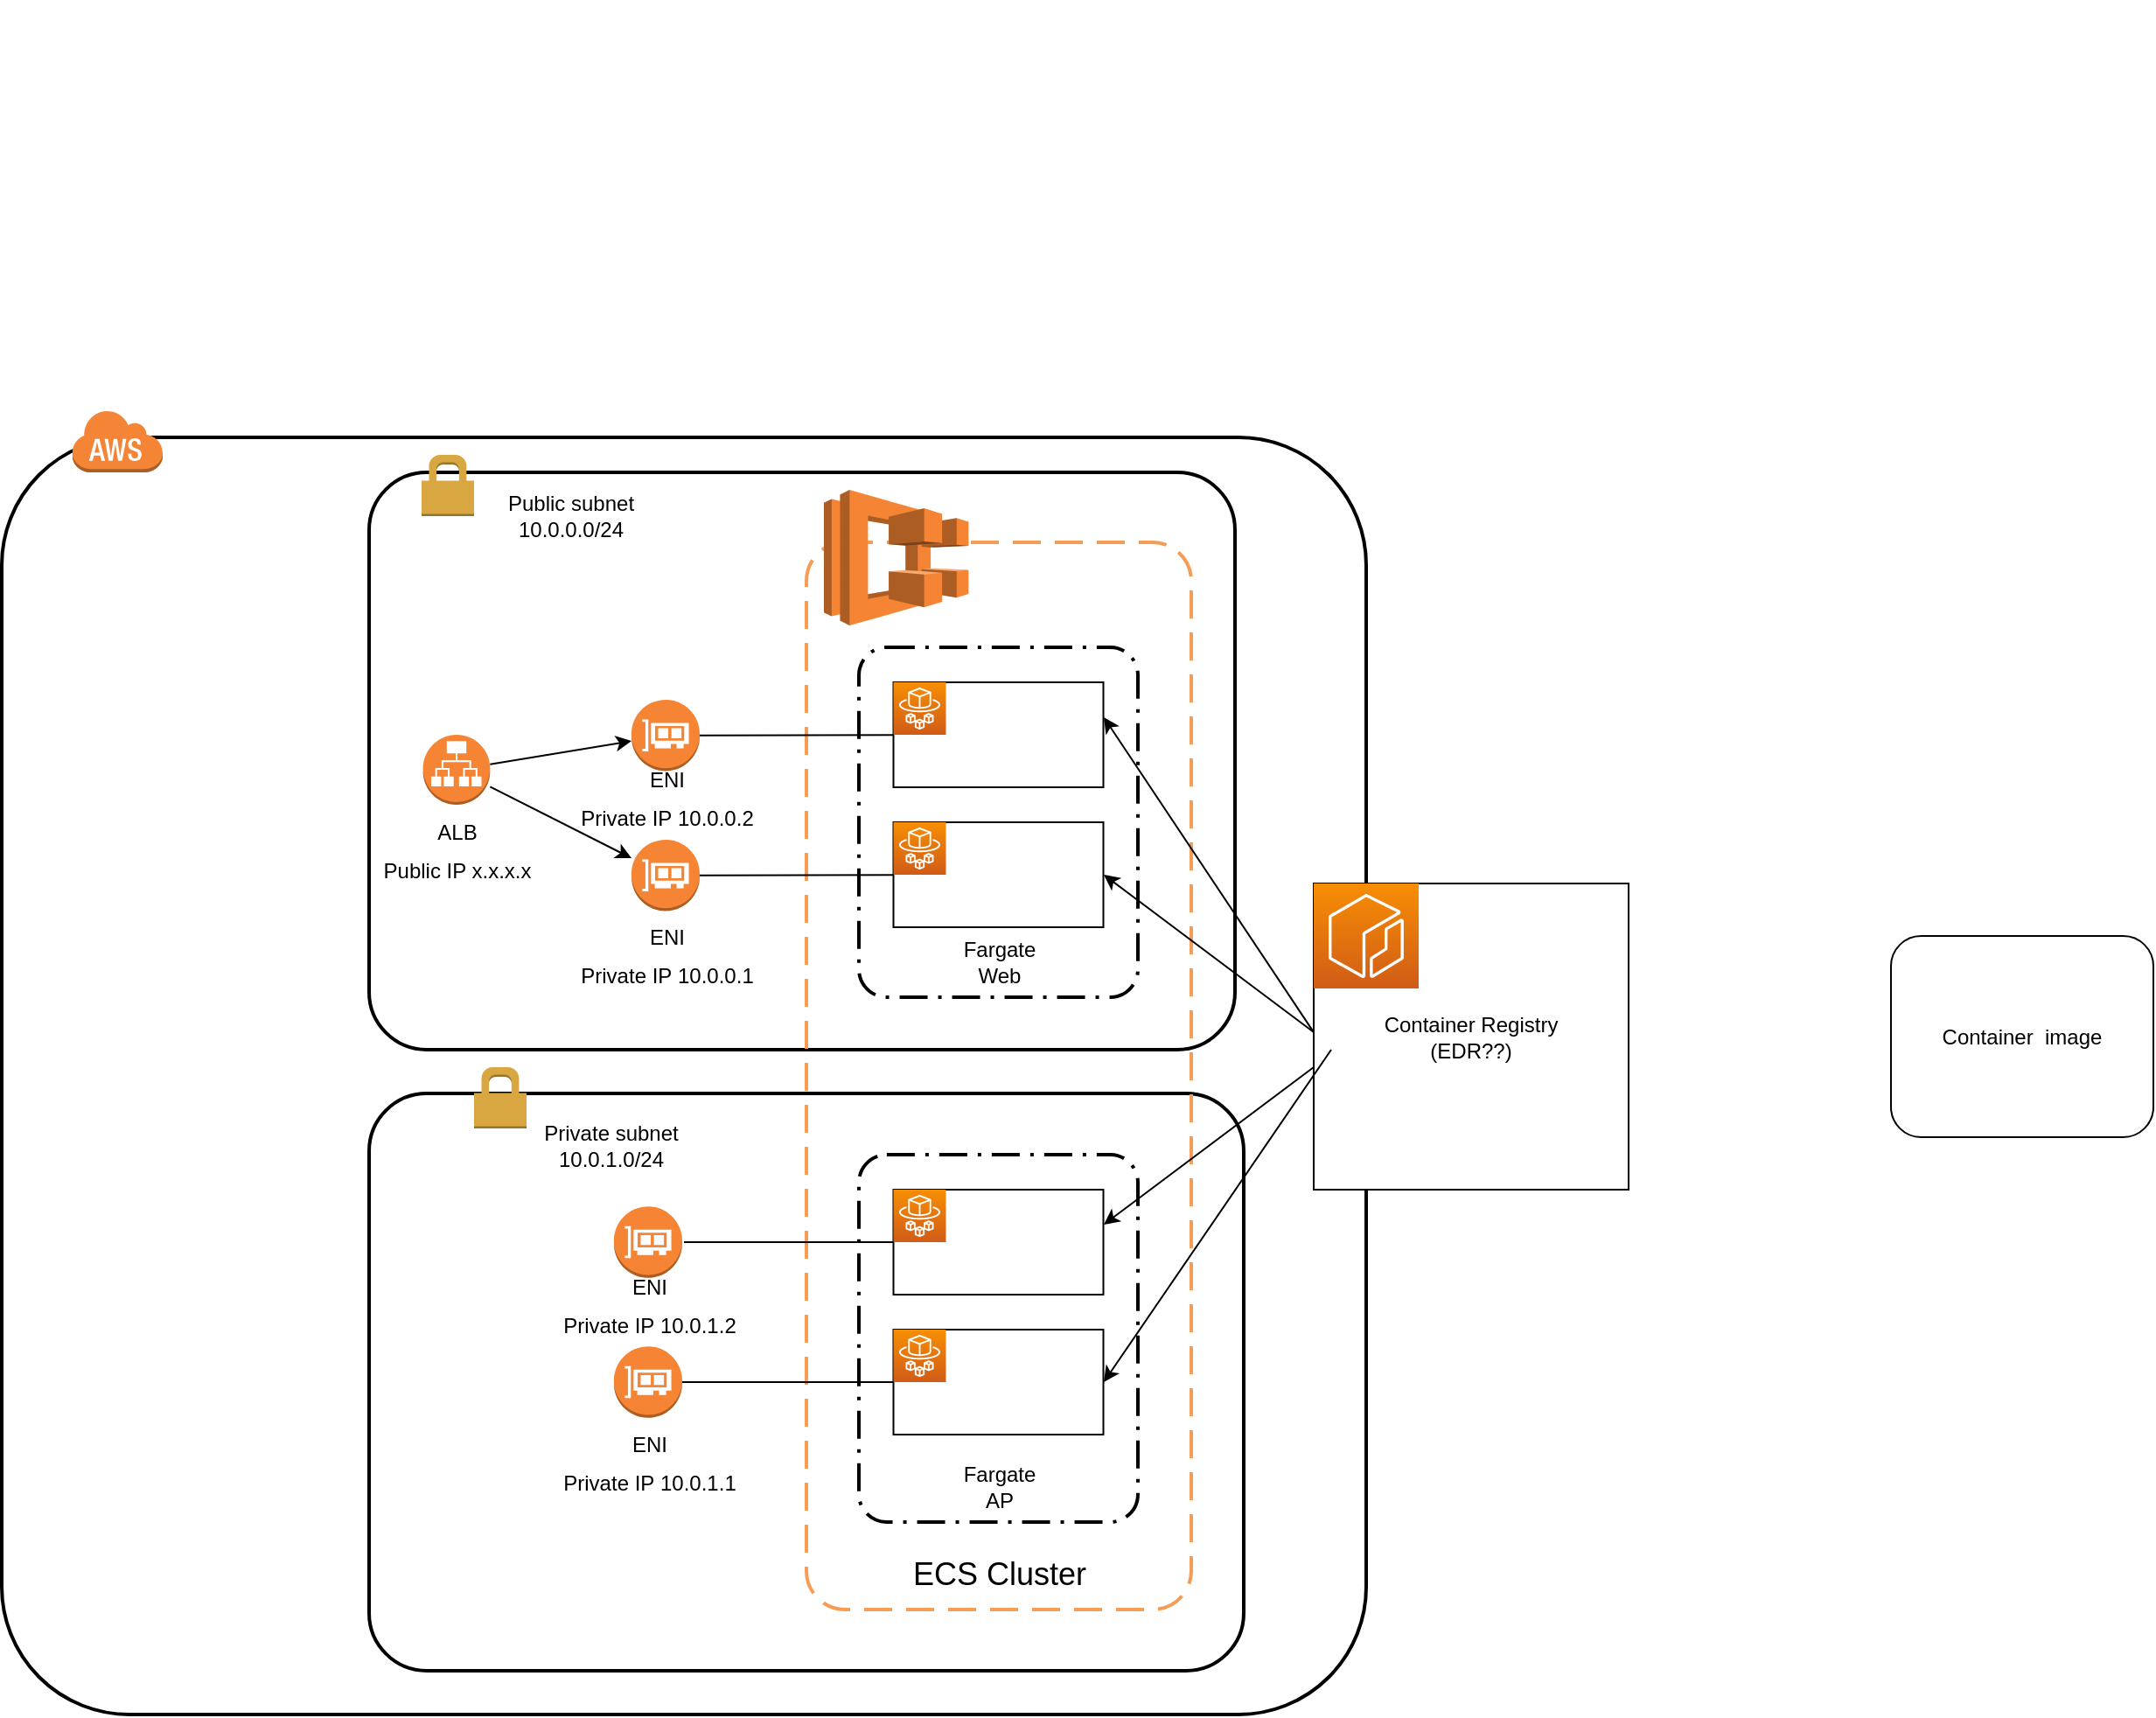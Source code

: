 <mxfile version="17.1.3" type="github">
  <diagram id="g_bNF78hXMnXt8MwMhfZ" name="Page-1">
    <mxGraphModel dx="2075" dy="1889" grid="1" gridSize="10" guides="1" tooltips="1" connect="0" arrows="1" fold="1" page="1" pageScale="1" pageWidth="827" pageHeight="1169" math="0" shadow="0">
      <root>
        <mxCell id="0" />
        <mxCell id="1" parent="0" />
        <mxCell id="zsLxetCjlXSDJzP7eOMa-1" value="" style="rounded=1;arcSize=10;dashed=0;fillColor=none;gradientColor=none;strokeWidth=2;" vertex="1" parent="1">
          <mxGeometry x="-310" y="220" width="780" height="730" as="geometry" />
        </mxCell>
        <mxCell id="aKlmydDYFWNijX_7faFg-24" value="" style="rounded=1;arcSize=10;dashed=0;fillColor=none;gradientColor=none;strokeWidth=2;fontSize=18;" parent="1" vertex="1">
          <mxGeometry x="-100" y="240" width="495" height="330" as="geometry" />
        </mxCell>
        <mxCell id="HXco0iSima8W5jRV-XCO-18" value="" style="rounded=1;arcSize=10;dashed=0;fillColor=none;gradientColor=none;strokeWidth=2;fontSize=18;" parent="1" vertex="1">
          <mxGeometry x="-100" y="595" width="500" height="330" as="geometry" />
        </mxCell>
        <mxCell id="HXco0iSima8W5jRV-XCO-13" value="" style="rounded=1;arcSize=10;dashed=1;strokeColor=#F59D56;fillColor=none;gradientColor=none;dashPattern=8 4;strokeWidth=2;" parent="1" vertex="1">
          <mxGeometry x="150" y="280" width="220" height="610" as="geometry" />
        </mxCell>
        <mxCell id="HXco0iSima8W5jRV-XCO-8" value="" style="rounded=1;arcSize=10;dashed=1;fillColor=none;gradientColor=none;dashPattern=8 3 1 3;strokeWidth=2;" parent="1" vertex="1">
          <mxGeometry x="180" y="630" width="159.5" height="210" as="geometry" />
        </mxCell>
        <mxCell id="HXco0iSima8W5jRV-XCO-9" value="" style="rounded=1;arcSize=10;dashed=1;fillColor=none;gradientColor=none;dashPattern=8 3 1 3;strokeWidth=2;" parent="1" vertex="1">
          <mxGeometry x="180" y="340" width="159.5" height="200" as="geometry" />
        </mxCell>
        <mxCell id="heWSyna7I_I_LGVK5BIx-6" value="" style="outlineConnect=0;dashed=0;verticalLabelPosition=bottom;verticalAlign=top;align=center;html=1;shape=mxgraph.aws3.ecs;fillColor=#F58534;gradientColor=none;" parent="1" vertex="1">
          <mxGeometry x="160" y="250" width="82.67" height="77.5" as="geometry" />
        </mxCell>
        <mxCell id="heWSyna7I_I_LGVK5BIx-9" value="" style="rounded=0;whiteSpace=wrap;html=1;" parent="1" vertex="1">
          <mxGeometry x="199.75" y="650" width="120" height="60" as="geometry" />
        </mxCell>
        <mxCell id="heWSyna7I_I_LGVK5BIx-10" value="" style="sketch=0;points=[[0,0,0],[0.25,0,0],[0.5,0,0],[0.75,0,0],[1,0,0],[0,1,0],[0.25,1,0],[0.5,1,0],[0.75,1,0],[1,1,0],[0,0.25,0],[0,0.5,0],[0,0.75,0],[1,0.25,0],[1,0.5,0],[1,0.75,0]];outlineConnect=0;fontColor=#232F3E;gradientColor=#F78E04;gradientDirection=north;fillColor=#D05C17;strokeColor=#ffffff;dashed=0;verticalLabelPosition=bottom;verticalAlign=top;align=center;html=1;fontSize=12;fontStyle=0;aspect=fixed;shape=mxgraph.aws4.resourceIcon;resIcon=mxgraph.aws4.fargate;" parent="1" vertex="1">
          <mxGeometry x="199.75" y="650" width="30" height="30" as="geometry" />
        </mxCell>
        <mxCell id="heWSyna7I_I_LGVK5BIx-11" value="" style="rounded=0;whiteSpace=wrap;html=1;" parent="1" vertex="1">
          <mxGeometry x="199.75" y="440" width="120" height="60" as="geometry" />
        </mxCell>
        <mxCell id="heWSyna7I_I_LGVK5BIx-12" value="" style="sketch=0;points=[[0,0,0],[0.25,0,0],[0.5,0,0],[0.75,0,0],[1,0,0],[0,1,0],[0.25,1,0],[0.5,1,0],[0.75,1,0],[1,1,0],[0,0.25,0],[0,0.5,0],[0,0.75,0],[1,0.25,0],[1,0.5,0],[1,0.75,0]];outlineConnect=0;fontColor=#232F3E;gradientColor=#F78E04;gradientDirection=north;fillColor=#D05C17;strokeColor=#ffffff;dashed=0;verticalLabelPosition=bottom;verticalAlign=top;align=center;html=1;fontSize=12;fontStyle=0;aspect=fixed;shape=mxgraph.aws4.resourceIcon;resIcon=mxgraph.aws4.fargate;" parent="1" vertex="1">
          <mxGeometry x="199.75" y="440" width="30" height="30" as="geometry" />
        </mxCell>
        <mxCell id="heWSyna7I_I_LGVK5BIx-13" value="" style="rounded=0;whiteSpace=wrap;html=1;" parent="1" vertex="1">
          <mxGeometry x="199.75" y="360" width="120" height="60" as="geometry" />
        </mxCell>
        <mxCell id="heWSyna7I_I_LGVK5BIx-14" value="" style="sketch=0;points=[[0,0,0],[0.25,0,0],[0.5,0,0],[0.75,0,0],[1,0,0],[0,1,0],[0.25,1,0],[0.5,1,0],[0.75,1,0],[1,1,0],[0,0.25,0],[0,0.5,0],[0,0.75,0],[1,0.25,0],[1,0.5,0],[1,0.75,0]];outlineConnect=0;fontColor=#232F3E;gradientColor=#F78E04;gradientDirection=north;fillColor=#D05C17;strokeColor=#ffffff;dashed=0;verticalLabelPosition=bottom;verticalAlign=top;align=center;html=1;fontSize=12;fontStyle=0;aspect=fixed;shape=mxgraph.aws4.resourceIcon;resIcon=mxgraph.aws4.fargate;" parent="1" vertex="1">
          <mxGeometry x="199.75" y="360" width="30" height="30" as="geometry" />
        </mxCell>
        <mxCell id="HXco0iSima8W5jRV-XCO-1" value="" style="rounded=0;whiteSpace=wrap;html=1;" parent="1" vertex="1">
          <mxGeometry x="199.75" y="730" width="120" height="60" as="geometry" />
        </mxCell>
        <mxCell id="HXco0iSima8W5jRV-XCO-2" value="" style="sketch=0;points=[[0,0,0],[0.25,0,0],[0.5,0,0],[0.75,0,0],[1,0,0],[0,1,0],[0.25,1,0],[0.5,1,0],[0.75,1,0],[1,1,0],[0,0.25,0],[0,0.5,0],[0,0.75,0],[1,0.25,0],[1,0.5,0],[1,0.75,0]];outlineConnect=0;fontColor=#232F3E;gradientColor=#F78E04;gradientDirection=north;fillColor=#D05C17;strokeColor=#ffffff;dashed=0;verticalLabelPosition=bottom;verticalAlign=top;align=center;html=1;fontSize=12;fontStyle=0;aspect=fixed;shape=mxgraph.aws4.resourceIcon;resIcon=mxgraph.aws4.fargate;" parent="1" vertex="1">
          <mxGeometry x="199.75" y="730" width="30" height="30" as="geometry" />
        </mxCell>
        <mxCell id="HXco0iSima8W5jRV-XCO-14" value="Fargate&lt;br&gt;AP" style="text;html=1;align=center;verticalAlign=middle;resizable=0;points=[];autosize=1;strokeColor=none;fillColor=none;" parent="1" vertex="1">
          <mxGeometry x="230" y="805" width="60" height="30" as="geometry" />
        </mxCell>
        <mxCell id="HXco0iSima8W5jRV-XCO-15" value="Fargate&lt;br&gt;Web" style="text;html=1;align=center;verticalAlign=middle;resizable=0;points=[];autosize=1;strokeColor=none;fillColor=none;" parent="1" vertex="1">
          <mxGeometry x="230" y="505" width="60" height="30" as="geometry" />
        </mxCell>
        <mxCell id="HXco0iSima8W5jRV-XCO-17" value="&lt;font style=&quot;font-size: 18px&quot;&gt;ECS Cluster&lt;br&gt;&lt;/font&gt;" style="text;html=1;align=center;verticalAlign=middle;resizable=0;points=[];autosize=1;strokeColor=none;fillColor=none;" parent="1" vertex="1">
          <mxGeometry x="204.75" y="860" width="110" height="20" as="geometry" />
        </mxCell>
        <mxCell id="HXco0iSima8W5jRV-XCO-19" value="" style="dashed=0;html=1;shape=mxgraph.aws3.permissions;fillColor=#D9A741;gradientColor=none;dashed=0;fontSize=18;" parent="1" vertex="1">
          <mxGeometry x="-40" y="580" width="30" height="35" as="geometry" />
        </mxCell>
        <mxCell id="aKlmydDYFWNijX_7faFg-1" value="" style="outlineConnect=0;dashed=0;verticalLabelPosition=bottom;verticalAlign=top;align=center;html=1;shape=mxgraph.aws3.elastic_network_interface;fillColor=#F58534;gradientColor=none;fontSize=18;" parent="1" vertex="1">
          <mxGeometry x="40" y="739.65" width="39" height="40.7" as="geometry" />
        </mxCell>
        <mxCell id="aKlmydDYFWNijX_7faFg-2" value="" style="outlineConnect=0;dashed=0;verticalLabelPosition=bottom;verticalAlign=top;align=center;html=1;shape=mxgraph.aws3.elastic_network_interface;fillColor=#F58534;gradientColor=none;fontSize=18;" parent="1" vertex="1">
          <mxGeometry x="40" y="659.65" width="39" height="40.7" as="geometry" />
        </mxCell>
        <mxCell id="aKlmydDYFWNijX_7faFg-20" value="Private subnet&lt;br&gt;10.0.1.0/24" style="text;html=1;align=center;verticalAlign=middle;resizable=0;points=[];autosize=1;strokeColor=none;fillColor=none;fontSize=12;" parent="1" vertex="1">
          <mxGeometry x="-7.33" y="610" width="90" height="30" as="geometry" />
        </mxCell>
        <mxCell id="aKlmydDYFWNijX_7faFg-3" value="&lt;font style=&quot;font-size: 12px&quot;&gt;ENI&lt;br&gt;Private IP&amp;nbsp;10.0.1.1&lt;/font&gt;" style="text;html=1;align=center;verticalAlign=middle;resizable=0;points=[];autosize=1;strokeColor=none;fillColor=none;fontSize=18;" parent="1" vertex="1">
          <mxGeometry x="4.5" y="780.35" width="110" height="50" as="geometry" />
        </mxCell>
        <mxCell id="aKlmydDYFWNijX_7faFg-21" value="&lt;font style=&quot;font-size: 12px&quot;&gt;ENI&lt;br&gt;Private IP&amp;nbsp;10.0.1.2&lt;/font&gt;" style="text;html=1;align=center;verticalAlign=middle;resizable=0;points=[];autosize=1;strokeColor=none;fillColor=none;fontSize=18;" parent="1" vertex="1">
          <mxGeometry x="4.5" y="689.65" width="110" height="50" as="geometry" />
        </mxCell>
        <mxCell id="aKlmydDYFWNijX_7faFg-22" value="" style="endArrow=none;html=1;rounded=0;fontSize=12;" parent="1" target="heWSyna7I_I_LGVK5BIx-9" edge="1">
          <mxGeometry width="50" height="50" relative="1" as="geometry">
            <mxPoint x="80" y="680" as="sourcePoint" />
            <mxPoint x="130" y="630" as="targetPoint" />
          </mxGeometry>
        </mxCell>
        <mxCell id="aKlmydDYFWNijX_7faFg-23" value="" style="endArrow=none;html=1;rounded=0;fontSize=12;" parent="1" source="HXco0iSima8W5jRV-XCO-1" target="aKlmydDYFWNijX_7faFg-1" edge="1">
          <mxGeometry width="50" height="50" relative="1" as="geometry">
            <mxPoint x="90" y="690" as="sourcePoint" />
            <mxPoint x="209.75" y="690" as="targetPoint" />
          </mxGeometry>
        </mxCell>
        <mxCell id="aKlmydDYFWNijX_7faFg-25" value="" style="dashed=0;html=1;shape=mxgraph.aws3.permissions;fillColor=#D9A741;gradientColor=none;dashed=0;fontSize=18;" parent="1" vertex="1">
          <mxGeometry x="-70" y="230" width="30" height="35" as="geometry" />
        </mxCell>
        <mxCell id="aKlmydDYFWNijX_7faFg-26" value="Public subnet&lt;br&gt;10.0.0.0/24" style="text;html=1;align=center;verticalAlign=middle;resizable=0;points=[];autosize=1;strokeColor=none;fillColor=none;fontSize=12;" parent="1" vertex="1">
          <mxGeometry x="-30.0" y="250" width="90" height="30" as="geometry" />
        </mxCell>
        <mxCell id="aKlmydDYFWNijX_7faFg-27" value="" style="outlineConnect=0;dashed=0;verticalLabelPosition=bottom;verticalAlign=top;align=center;html=1;shape=mxgraph.aws3.application_load_balancer;fillColor=#F58534;gradientColor=none;rounded=1;fontFamily=Helvetica;fontSize=18;fontColor=default;strokeColor=default;strokeWidth=2;" parent="1" vertex="1">
          <mxGeometry x="-69.16" y="390" width="38.33" height="40" as="geometry" />
        </mxCell>
        <mxCell id="aKlmydDYFWNijX_7faFg-28" value="&lt;font style=&quot;font-size: 12px&quot;&gt;ALB&lt;br&gt;Public IP x.x.x.x&lt;/font&gt;" style="text;html=1;align=center;verticalAlign=middle;resizable=0;points=[];autosize=1;strokeColor=none;fillColor=none;fontSize=18;fontFamily=Helvetica;fontColor=default;" parent="1" vertex="1">
          <mxGeometry x="-100.0" y="430" width="100" height="50" as="geometry" />
        </mxCell>
        <mxCell id="aKlmydDYFWNijX_7faFg-31" value="" style="outlineConnect=0;dashed=0;verticalLabelPosition=bottom;verticalAlign=top;align=center;html=1;shape=mxgraph.aws3.elastic_network_interface;fillColor=#F58534;gradientColor=none;fontSize=18;" parent="1" vertex="1">
          <mxGeometry x="50" y="450" width="39" height="40.7" as="geometry" />
        </mxCell>
        <mxCell id="aKlmydDYFWNijX_7faFg-32" value="" style="outlineConnect=0;dashed=0;verticalLabelPosition=bottom;verticalAlign=top;align=center;html=1;shape=mxgraph.aws3.elastic_network_interface;fillColor=#F58534;gradientColor=none;fontSize=18;" parent="1" vertex="1">
          <mxGeometry x="50" y="370" width="39" height="40.7" as="geometry" />
        </mxCell>
        <mxCell id="aKlmydDYFWNijX_7faFg-33" value="" style="endArrow=none;html=1;rounded=0;fontSize=12;" parent="1" source="heWSyna7I_I_LGVK5BIx-11" target="aKlmydDYFWNijX_7faFg-31" edge="1">
          <mxGeometry width="50" height="50" relative="1" as="geometry">
            <mxPoint x="209.75" y="470.35" as="sourcePoint" />
            <mxPoint x="219.75" y="400.35" as="targetPoint" />
          </mxGeometry>
        </mxCell>
        <mxCell id="aKlmydDYFWNijX_7faFg-35" value="" style="endArrow=none;html=1;rounded=0;fontSize=12;" parent="1" source="heWSyna7I_I_LGVK5BIx-13" target="aKlmydDYFWNijX_7faFg-32" edge="1">
          <mxGeometry width="50" height="50" relative="1" as="geometry">
            <mxPoint x="219.75" y="480.35" as="sourcePoint" />
            <mxPoint x="99" y="480.35" as="targetPoint" />
          </mxGeometry>
        </mxCell>
        <mxCell id="aKlmydDYFWNijX_7faFg-36" value="" style="endArrow=classic;html=1;rounded=0;fontFamily=Helvetica;fontSize=12;fontColor=default;" parent="1" source="aKlmydDYFWNijX_7faFg-27" target="aKlmydDYFWNijX_7faFg-32" edge="1">
          <mxGeometry width="50" height="50" relative="1" as="geometry">
            <mxPoint x="-30" y="540" as="sourcePoint" />
            <mxPoint x="20" y="490" as="targetPoint" />
          </mxGeometry>
        </mxCell>
        <mxCell id="aKlmydDYFWNijX_7faFg-37" value="" style="endArrow=classic;html=1;rounded=0;fontFamily=Helvetica;fontSize=12;fontColor=default;" parent="1" source="aKlmydDYFWNijX_7faFg-27" target="aKlmydDYFWNijX_7faFg-31" edge="1">
          <mxGeometry width="50" height="50" relative="1" as="geometry">
            <mxPoint x="-20.83" y="416.848" as="sourcePoint" />
            <mxPoint x="60" y="403.557" as="targetPoint" />
          </mxGeometry>
        </mxCell>
        <mxCell id="aKlmydDYFWNijX_7faFg-38" value="&lt;font style=&quot;font-size: 12px&quot;&gt;ENI&lt;br&gt;Private IP&amp;nbsp;10.0.0.2&lt;/font&gt;" style="text;html=1;align=center;verticalAlign=middle;resizable=0;points=[];autosize=1;strokeColor=none;fillColor=none;fontSize=18;" parent="1" vertex="1">
          <mxGeometry x="14.5" y="400" width="110" height="50" as="geometry" />
        </mxCell>
        <mxCell id="aKlmydDYFWNijX_7faFg-39" value="&lt;font style=&quot;font-size: 12px&quot;&gt;ENI&lt;br&gt;Private IP&amp;nbsp;10.0.0.1&lt;/font&gt;" style="text;html=1;align=center;verticalAlign=middle;resizable=0;points=[];autosize=1;strokeColor=none;fillColor=none;fontSize=18;" parent="1" vertex="1">
          <mxGeometry x="14.5" y="490" width="110" height="50" as="geometry" />
        </mxCell>
        <mxCell id="zsLxetCjlXSDJzP7eOMa-2" value="&lt;br&gt;&lt;br&gt;&lt;br&gt;&lt;br&gt;&lt;br&gt;&lt;br&gt;&lt;br&gt;&lt;br&gt;&lt;br&gt;&lt;br&gt;&lt;br&gt;&lt;br&gt;&lt;br&gt;&lt;br&gt;&lt;br&gt;&lt;br&gt;&lt;br&gt;&lt;br&gt;&lt;br&gt;&lt;br&gt;&lt;br&gt;&lt;br&gt;&lt;br&gt;&lt;br&gt;&lt;br&gt;&lt;br&gt;&lt;br&gt;&lt;br&gt;&lt;br&gt;&lt;br&gt;&lt;br&gt;&lt;br&gt;&lt;br&gt;&lt;br&gt;&lt;br&gt;" style="dashed=0;html=1;shape=mxgraph.aws3.cloud;fillColor=#F58536;gradientColor=none;dashed=0;" vertex="1" parent="1">
          <mxGeometry x="-270" y="204" width="52" height="36" as="geometry" />
        </mxCell>
        <mxCell id="zsLxetCjlXSDJzP7eOMa-5" value="Container Registry&lt;br&gt;(EDR??)" style="rounded=0;whiteSpace=wrap;html=1;" vertex="1" parent="1">
          <mxGeometry x="440" y="475" width="180" height="175" as="geometry" />
        </mxCell>
        <mxCell id="zsLxetCjlXSDJzP7eOMa-3" value="" style="sketch=0;points=[[0,0,0],[0.25,0,0],[0.5,0,0],[0.75,0,0],[1,0,0],[0,1,0],[0.25,1,0],[0.5,1,0],[0.75,1,0],[1,1,0],[0,0.25,0],[0,0.5,0],[0,0.75,0],[1,0.25,0],[1,0.5,0],[1,0.75,0]];outlineConnect=0;fontColor=#232F3E;gradientColor=#F78E04;gradientDirection=north;fillColor=#D05C17;strokeColor=#ffffff;dashed=0;verticalLabelPosition=bottom;verticalAlign=top;align=center;html=1;fontSize=12;fontStyle=0;aspect=fixed;shape=mxgraph.aws4.resourceIcon;resIcon=mxgraph.aws4.ecr;rotation=0;" vertex="1" parent="1">
          <mxGeometry x="440" y="475" width="60" height="60" as="geometry" />
        </mxCell>
        <mxCell id="zsLxetCjlXSDJzP7eOMa-6" value="Container &amp;nbsp;image" style="rounded=1;whiteSpace=wrap;html=1;" vertex="1" parent="1">
          <mxGeometry x="770" y="505" width="150" height="115" as="geometry" />
        </mxCell>
        <mxCell id="zsLxetCjlXSDJzP7eOMa-7" value="" style="endArrow=classic;html=1;rounded=0;exitX=0;exitY=0.486;exitDx=0;exitDy=0;exitPerimeter=0;entryX=1.002;entryY=0.333;entryDx=0;entryDy=0;entryPerimeter=0;" edge="1" parent="1" source="zsLxetCjlXSDJzP7eOMa-5" target="heWSyna7I_I_LGVK5BIx-13">
          <mxGeometry width="50" height="50" relative="1" as="geometry">
            <mxPoint x="260" y="630" as="sourcePoint" />
            <mxPoint x="310" y="580" as="targetPoint" />
          </mxGeometry>
        </mxCell>
        <mxCell id="zsLxetCjlXSDJzP7eOMa-8" value="" style="endArrow=classic;html=1;rounded=0;entryX=1.002;entryY=0.5;entryDx=0;entryDy=0;entryPerimeter=0;" edge="1" parent="1" target="HXco0iSima8W5jRV-XCO-1">
          <mxGeometry width="50" height="50" relative="1" as="geometry">
            <mxPoint x="450" y="570" as="sourcePoint" />
            <mxPoint x="329.99" y="389.98" as="targetPoint" />
          </mxGeometry>
        </mxCell>
        <mxCell id="zsLxetCjlXSDJzP7eOMa-9" value="" style="endArrow=classic;html=1;rounded=0;entryX=1.002;entryY=0.333;entryDx=0;entryDy=0;entryPerimeter=0;" edge="1" parent="1" target="heWSyna7I_I_LGVK5BIx-9">
          <mxGeometry width="50" height="50" relative="1" as="geometry">
            <mxPoint x="440" y="580" as="sourcePoint" />
            <mxPoint x="339.99" y="399.98" as="targetPoint" />
          </mxGeometry>
        </mxCell>
        <mxCell id="zsLxetCjlXSDJzP7eOMa-10" value="" style="endArrow=classic;html=1;rounded=0;entryX=1.002;entryY=0.5;entryDx=0;entryDy=0;entryPerimeter=0;" edge="1" parent="1" target="heWSyna7I_I_LGVK5BIx-11">
          <mxGeometry width="50" height="50" relative="1" as="geometry">
            <mxPoint x="440" y="560" as="sourcePoint" />
            <mxPoint x="349.99" y="409.98" as="targetPoint" />
          </mxGeometry>
        </mxCell>
      </root>
    </mxGraphModel>
  </diagram>
</mxfile>

